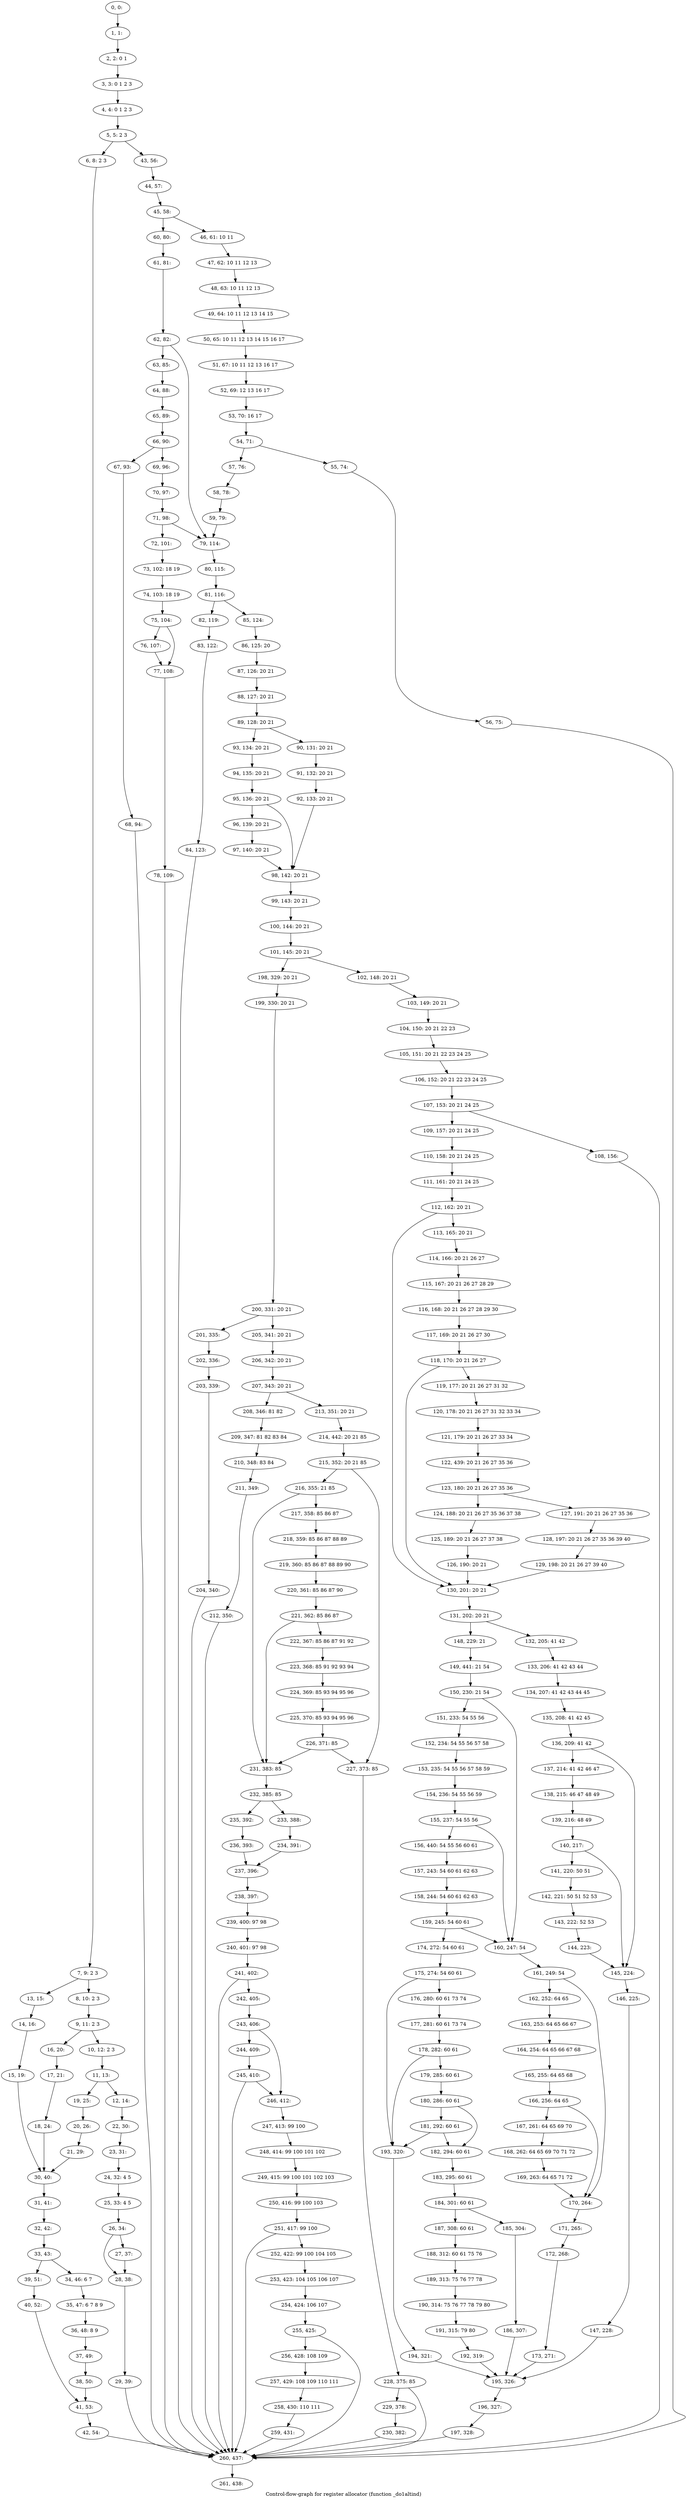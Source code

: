 digraph G {
graph [label="Control-flow-graph for register allocator (function _do1altind)"]
0[label="0, 0: "];
1[label="1, 1: "];
2[label="2, 2: 0 1 "];
3[label="3, 3: 0 1 2 3 "];
4[label="4, 4: 0 1 2 3 "];
5[label="5, 5: 2 3 "];
6[label="6, 8: 2 3 "];
7[label="7, 9: 2 3 "];
8[label="8, 10: 2 3 "];
9[label="9, 11: 2 3 "];
10[label="10, 12: 2 3 "];
11[label="11, 13: "];
12[label="12, 14: "];
13[label="13, 15: "];
14[label="14, 16: "];
15[label="15, 19: "];
16[label="16, 20: "];
17[label="17, 21: "];
18[label="18, 24: "];
19[label="19, 25: "];
20[label="20, 26: "];
21[label="21, 29: "];
22[label="22, 30: "];
23[label="23, 31: "];
24[label="24, 32: 4 5 "];
25[label="25, 33: 4 5 "];
26[label="26, 34: "];
27[label="27, 37: "];
28[label="28, 38: "];
29[label="29, 39: "];
30[label="30, 40: "];
31[label="31, 41: "];
32[label="32, 42: "];
33[label="33, 43: "];
34[label="34, 46: 6 7 "];
35[label="35, 47: 6 7 8 9 "];
36[label="36, 48: 8 9 "];
37[label="37, 49: "];
38[label="38, 50: "];
39[label="39, 51: "];
40[label="40, 52: "];
41[label="41, 53: "];
42[label="42, 54: "];
43[label="43, 56: "];
44[label="44, 57: "];
45[label="45, 58: "];
46[label="46, 61: 10 11 "];
47[label="47, 62: 10 11 12 13 "];
48[label="48, 63: 10 11 12 13 "];
49[label="49, 64: 10 11 12 13 14 15 "];
50[label="50, 65: 10 11 12 13 14 15 16 17 "];
51[label="51, 67: 10 11 12 13 16 17 "];
52[label="52, 69: 12 13 16 17 "];
53[label="53, 70: 16 17 "];
54[label="54, 71: "];
55[label="55, 74: "];
56[label="56, 75: "];
57[label="57, 76: "];
58[label="58, 78: "];
59[label="59, 79: "];
60[label="60, 80: "];
61[label="61, 81: "];
62[label="62, 82: "];
63[label="63, 85: "];
64[label="64, 88: "];
65[label="65, 89: "];
66[label="66, 90: "];
67[label="67, 93: "];
68[label="68, 94: "];
69[label="69, 96: "];
70[label="70, 97: "];
71[label="71, 98: "];
72[label="72, 101: "];
73[label="73, 102: 18 19 "];
74[label="74, 103: 18 19 "];
75[label="75, 104: "];
76[label="76, 107: "];
77[label="77, 108: "];
78[label="78, 109: "];
79[label="79, 114: "];
80[label="80, 115: "];
81[label="81, 116: "];
82[label="82, 119: "];
83[label="83, 122: "];
84[label="84, 123: "];
85[label="85, 124: "];
86[label="86, 125: 20 "];
87[label="87, 126: 20 21 "];
88[label="88, 127: 20 21 "];
89[label="89, 128: 20 21 "];
90[label="90, 131: 20 21 "];
91[label="91, 132: 20 21 "];
92[label="92, 133: 20 21 "];
93[label="93, 134: 20 21 "];
94[label="94, 135: 20 21 "];
95[label="95, 136: 20 21 "];
96[label="96, 139: 20 21 "];
97[label="97, 140: 20 21 "];
98[label="98, 142: 20 21 "];
99[label="99, 143: 20 21 "];
100[label="100, 144: 20 21 "];
101[label="101, 145: 20 21 "];
102[label="102, 148: 20 21 "];
103[label="103, 149: 20 21 "];
104[label="104, 150: 20 21 22 23 "];
105[label="105, 151: 20 21 22 23 24 25 "];
106[label="106, 152: 20 21 22 23 24 25 "];
107[label="107, 153: 20 21 24 25 "];
108[label="108, 156: "];
109[label="109, 157: 20 21 24 25 "];
110[label="110, 158: 20 21 24 25 "];
111[label="111, 161: 20 21 24 25 "];
112[label="112, 162: 20 21 "];
113[label="113, 165: 20 21 "];
114[label="114, 166: 20 21 26 27 "];
115[label="115, 167: 20 21 26 27 28 29 "];
116[label="116, 168: 20 21 26 27 28 29 30 "];
117[label="117, 169: 20 21 26 27 30 "];
118[label="118, 170: 20 21 26 27 "];
119[label="119, 177: 20 21 26 27 31 32 "];
120[label="120, 178: 20 21 26 27 31 32 33 34 "];
121[label="121, 179: 20 21 26 27 33 34 "];
122[label="122, 439: 20 21 26 27 35 36 "];
123[label="123, 180: 20 21 26 27 35 36 "];
124[label="124, 188: 20 21 26 27 35 36 37 38 "];
125[label="125, 189: 20 21 26 27 37 38 "];
126[label="126, 190: 20 21 "];
127[label="127, 191: 20 21 26 27 35 36 "];
128[label="128, 197: 20 21 26 27 35 36 39 40 "];
129[label="129, 198: 20 21 26 27 39 40 "];
130[label="130, 201: 20 21 "];
131[label="131, 202: 20 21 "];
132[label="132, 205: 41 42 "];
133[label="133, 206: 41 42 43 44 "];
134[label="134, 207: 41 42 43 44 45 "];
135[label="135, 208: 41 42 45 "];
136[label="136, 209: 41 42 "];
137[label="137, 214: 41 42 46 47 "];
138[label="138, 215: 46 47 48 49 "];
139[label="139, 216: 48 49 "];
140[label="140, 217: "];
141[label="141, 220: 50 51 "];
142[label="142, 221: 50 51 52 53 "];
143[label="143, 222: 52 53 "];
144[label="144, 223: "];
145[label="145, 224: "];
146[label="146, 225: "];
147[label="147, 228: "];
148[label="148, 229: 21 "];
149[label="149, 441: 21 54 "];
150[label="150, 230: 21 54 "];
151[label="151, 233: 54 55 56 "];
152[label="152, 234: 54 55 56 57 58 "];
153[label="153, 235: 54 55 56 57 58 59 "];
154[label="154, 236: 54 55 56 59 "];
155[label="155, 237: 54 55 56 "];
156[label="156, 440: 54 55 56 60 61 "];
157[label="157, 243: 54 60 61 62 63 "];
158[label="158, 244: 54 60 61 62 63 "];
159[label="159, 245: 54 60 61 "];
160[label="160, 247: 54 "];
161[label="161, 249: 54 "];
162[label="162, 252: 64 65 "];
163[label="163, 253: 64 65 66 67 "];
164[label="164, 254: 64 65 66 67 68 "];
165[label="165, 255: 64 65 68 "];
166[label="166, 256: 64 65 "];
167[label="167, 261: 64 65 69 70 "];
168[label="168, 262: 64 65 69 70 71 72 "];
169[label="169, 263: 64 65 71 72 "];
170[label="170, 264: "];
171[label="171, 265: "];
172[label="172, 268: "];
173[label="173, 271: "];
174[label="174, 272: 54 60 61 "];
175[label="175, 274: 54 60 61 "];
176[label="176, 280: 60 61 73 74 "];
177[label="177, 281: 60 61 73 74 "];
178[label="178, 282: 60 61 "];
179[label="179, 285: 60 61 "];
180[label="180, 286: 60 61 "];
181[label="181, 292: 60 61 "];
182[label="182, 294: 60 61 "];
183[label="183, 295: 60 61 "];
184[label="184, 301: 60 61 "];
185[label="185, 304: "];
186[label="186, 307: "];
187[label="187, 308: 60 61 "];
188[label="188, 312: 60 61 75 76 "];
189[label="189, 313: 75 76 77 78 "];
190[label="190, 314: 75 76 77 78 79 80 "];
191[label="191, 315: 79 80 "];
192[label="192, 319: "];
193[label="193, 320: "];
194[label="194, 321: "];
195[label="195, 326: "];
196[label="196, 327: "];
197[label="197, 328: "];
198[label="198, 329: 20 21 "];
199[label="199, 330: 20 21 "];
200[label="200, 331: 20 21 "];
201[label="201, 335: "];
202[label="202, 336: "];
203[label="203, 339: "];
204[label="204, 340: "];
205[label="205, 341: 20 21 "];
206[label="206, 342: 20 21 "];
207[label="207, 343: 20 21 "];
208[label="208, 346: 81 82 "];
209[label="209, 347: 81 82 83 84 "];
210[label="210, 348: 83 84 "];
211[label="211, 349: "];
212[label="212, 350: "];
213[label="213, 351: 20 21 "];
214[label="214, 442: 20 21 85 "];
215[label="215, 352: 20 21 85 "];
216[label="216, 355: 21 85 "];
217[label="217, 358: 85 86 87 "];
218[label="218, 359: 85 86 87 88 89 "];
219[label="219, 360: 85 86 87 88 89 90 "];
220[label="220, 361: 85 86 87 90 "];
221[label="221, 362: 85 86 87 "];
222[label="222, 367: 85 86 87 91 92 "];
223[label="223, 368: 85 91 92 93 94 "];
224[label="224, 369: 85 93 94 95 96 "];
225[label="225, 370: 85 93 94 95 96 "];
226[label="226, 371: 85 "];
227[label="227, 373: 85 "];
228[label="228, 375: 85 "];
229[label="229, 378: "];
230[label="230, 382: "];
231[label="231, 383: 85 "];
232[label="232, 385: 85 "];
233[label="233, 388: "];
234[label="234, 391: "];
235[label="235, 392: "];
236[label="236, 393: "];
237[label="237, 396: "];
238[label="238, 397: "];
239[label="239, 400: 97 98 "];
240[label="240, 401: 97 98 "];
241[label="241, 402: "];
242[label="242, 405: "];
243[label="243, 406: "];
244[label="244, 409: "];
245[label="245, 410: "];
246[label="246, 412: "];
247[label="247, 413: 99 100 "];
248[label="248, 414: 99 100 101 102 "];
249[label="249, 415: 99 100 101 102 103 "];
250[label="250, 416: 99 100 103 "];
251[label="251, 417: 99 100 "];
252[label="252, 422: 99 100 104 105 "];
253[label="253, 423: 104 105 106 107 "];
254[label="254, 424: 106 107 "];
255[label="255, 425: "];
256[label="256, 428: 108 109 "];
257[label="257, 429: 108 109 110 111 "];
258[label="258, 430: 110 111 "];
259[label="259, 431: "];
260[label="260, 437: "];
261[label="261, 438: "];
0->1 ;
1->2 ;
2->3 ;
3->4 ;
4->5 ;
5->6 ;
5->43 ;
6->7 ;
7->8 ;
7->13 ;
8->9 ;
9->10 ;
9->16 ;
10->11 ;
11->12 ;
11->19 ;
12->22 ;
13->14 ;
14->15 ;
15->30 ;
16->17 ;
17->18 ;
18->30 ;
19->20 ;
20->21 ;
21->30 ;
22->23 ;
23->24 ;
24->25 ;
25->26 ;
26->27 ;
26->28 ;
27->28 ;
28->29 ;
29->260 ;
30->31 ;
31->32 ;
32->33 ;
33->34 ;
33->39 ;
34->35 ;
35->36 ;
36->37 ;
37->38 ;
38->41 ;
39->40 ;
40->41 ;
41->42 ;
42->260 ;
43->44 ;
44->45 ;
45->46 ;
45->60 ;
46->47 ;
47->48 ;
48->49 ;
49->50 ;
50->51 ;
51->52 ;
52->53 ;
53->54 ;
54->55 ;
54->57 ;
55->56 ;
56->260 ;
57->58 ;
58->59 ;
59->79 ;
60->61 ;
61->62 ;
62->63 ;
62->79 ;
63->64 ;
64->65 ;
65->66 ;
66->67 ;
66->69 ;
67->68 ;
68->260 ;
69->70 ;
70->71 ;
71->72 ;
71->79 ;
72->73 ;
73->74 ;
74->75 ;
75->76 ;
75->77 ;
76->77 ;
77->78 ;
78->260 ;
79->80 ;
80->81 ;
81->82 ;
81->85 ;
82->83 ;
83->84 ;
84->260 ;
85->86 ;
86->87 ;
87->88 ;
88->89 ;
89->90 ;
89->93 ;
90->91 ;
91->92 ;
92->98 ;
93->94 ;
94->95 ;
95->96 ;
95->98 ;
96->97 ;
97->98 ;
98->99 ;
99->100 ;
100->101 ;
101->102 ;
101->198 ;
102->103 ;
103->104 ;
104->105 ;
105->106 ;
106->107 ;
107->108 ;
107->109 ;
108->260 ;
109->110 ;
110->111 ;
111->112 ;
112->113 ;
112->130 ;
113->114 ;
114->115 ;
115->116 ;
116->117 ;
117->118 ;
118->119 ;
118->130 ;
119->120 ;
120->121 ;
121->122 ;
122->123 ;
123->124 ;
123->127 ;
124->125 ;
125->126 ;
126->130 ;
127->128 ;
128->129 ;
129->130 ;
130->131 ;
131->132 ;
131->148 ;
132->133 ;
133->134 ;
134->135 ;
135->136 ;
136->137 ;
136->145 ;
137->138 ;
138->139 ;
139->140 ;
140->141 ;
140->145 ;
141->142 ;
142->143 ;
143->144 ;
144->145 ;
145->146 ;
146->147 ;
147->195 ;
148->149 ;
149->150 ;
150->151 ;
150->160 ;
151->152 ;
152->153 ;
153->154 ;
154->155 ;
155->156 ;
155->160 ;
156->157 ;
157->158 ;
158->159 ;
159->160 ;
159->174 ;
160->161 ;
161->162 ;
161->170 ;
162->163 ;
163->164 ;
164->165 ;
165->166 ;
166->167 ;
166->170 ;
167->168 ;
168->169 ;
169->170 ;
170->171 ;
171->172 ;
172->173 ;
173->195 ;
174->175 ;
175->176 ;
175->193 ;
176->177 ;
177->178 ;
178->179 ;
178->193 ;
179->180 ;
180->181 ;
180->182 ;
181->182 ;
181->193 ;
182->183 ;
183->184 ;
184->185 ;
184->187 ;
185->186 ;
186->195 ;
187->188 ;
188->189 ;
189->190 ;
190->191 ;
191->192 ;
192->195 ;
193->194 ;
194->195 ;
195->196 ;
196->197 ;
197->260 ;
198->199 ;
199->200 ;
200->201 ;
200->205 ;
201->202 ;
202->203 ;
203->204 ;
204->260 ;
205->206 ;
206->207 ;
207->208 ;
207->213 ;
208->209 ;
209->210 ;
210->211 ;
211->212 ;
212->260 ;
213->214 ;
214->215 ;
215->216 ;
215->227 ;
216->217 ;
216->231 ;
217->218 ;
218->219 ;
219->220 ;
220->221 ;
221->222 ;
221->231 ;
222->223 ;
223->224 ;
224->225 ;
225->226 ;
226->227 ;
226->231 ;
227->228 ;
228->229 ;
228->260 ;
229->230 ;
230->260 ;
231->232 ;
232->233 ;
232->235 ;
233->234 ;
234->237 ;
235->236 ;
236->237 ;
237->238 ;
238->239 ;
239->240 ;
240->241 ;
241->242 ;
241->260 ;
242->243 ;
243->244 ;
243->246 ;
244->245 ;
245->246 ;
245->260 ;
246->247 ;
247->248 ;
248->249 ;
249->250 ;
250->251 ;
251->252 ;
251->260 ;
252->253 ;
253->254 ;
254->255 ;
255->256 ;
255->260 ;
256->257 ;
257->258 ;
258->259 ;
259->260 ;
260->261 ;
}
